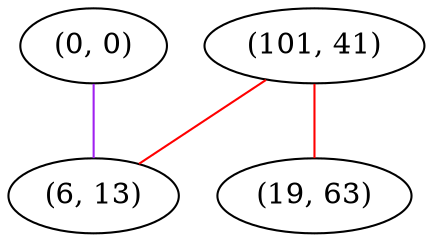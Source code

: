 graph "" {
"(101, 41)";
"(0, 0)";
"(6, 13)";
"(19, 63)";
"(101, 41)" -- "(19, 63)"  [color=red, key=0, weight=1];
"(101, 41)" -- "(6, 13)"  [color=red, key=0, weight=1];
"(0, 0)" -- "(6, 13)"  [color=purple, key=0, weight=4];
}
